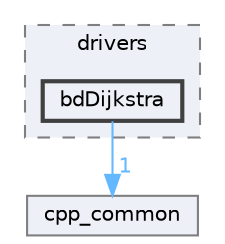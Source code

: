 digraph "bdDijkstra"
{
 // LATEX_PDF_SIZE
  bgcolor="transparent";
  edge [fontname=Helvetica,fontsize=10,labelfontname=Helvetica,labelfontsize=10];
  node [fontname=Helvetica,fontsize=10,shape=box,height=0.2,width=0.4];
  compound=true
  subgraph clusterdir_4fe5cf12322eb0f9892753dc20f1484c {
    graph [ bgcolor="#edf0f7", pencolor="grey50", label="drivers", fontname=Helvetica,fontsize=10 style="filled,dashed", URL="dir_4fe5cf12322eb0f9892753dc20f1484c.html",tooltip=""]
  dir_9dcc1046b71bb0b5267f9068df298246 [label="bdDijkstra", fillcolor="#edf0f7", color="grey25", style="filled,bold", URL="dir_9dcc1046b71bb0b5267f9068df298246.html",tooltip=""];
  }
  dir_f413d2883acb285bdeb0fac3ae939ed0 [label="cpp_common", fillcolor="#edf0f7", color="grey50", style="filled", URL="dir_f413d2883acb285bdeb0fac3ae939ed0.html",tooltip=""];
  dir_9dcc1046b71bb0b5267f9068df298246->dir_f413d2883acb285bdeb0fac3ae939ed0 [headlabel="1", labeldistance=1.5 headhref="dir_000009_000036.html" href="dir_000009_000036.html" color="steelblue1" fontcolor="steelblue1"];
}
